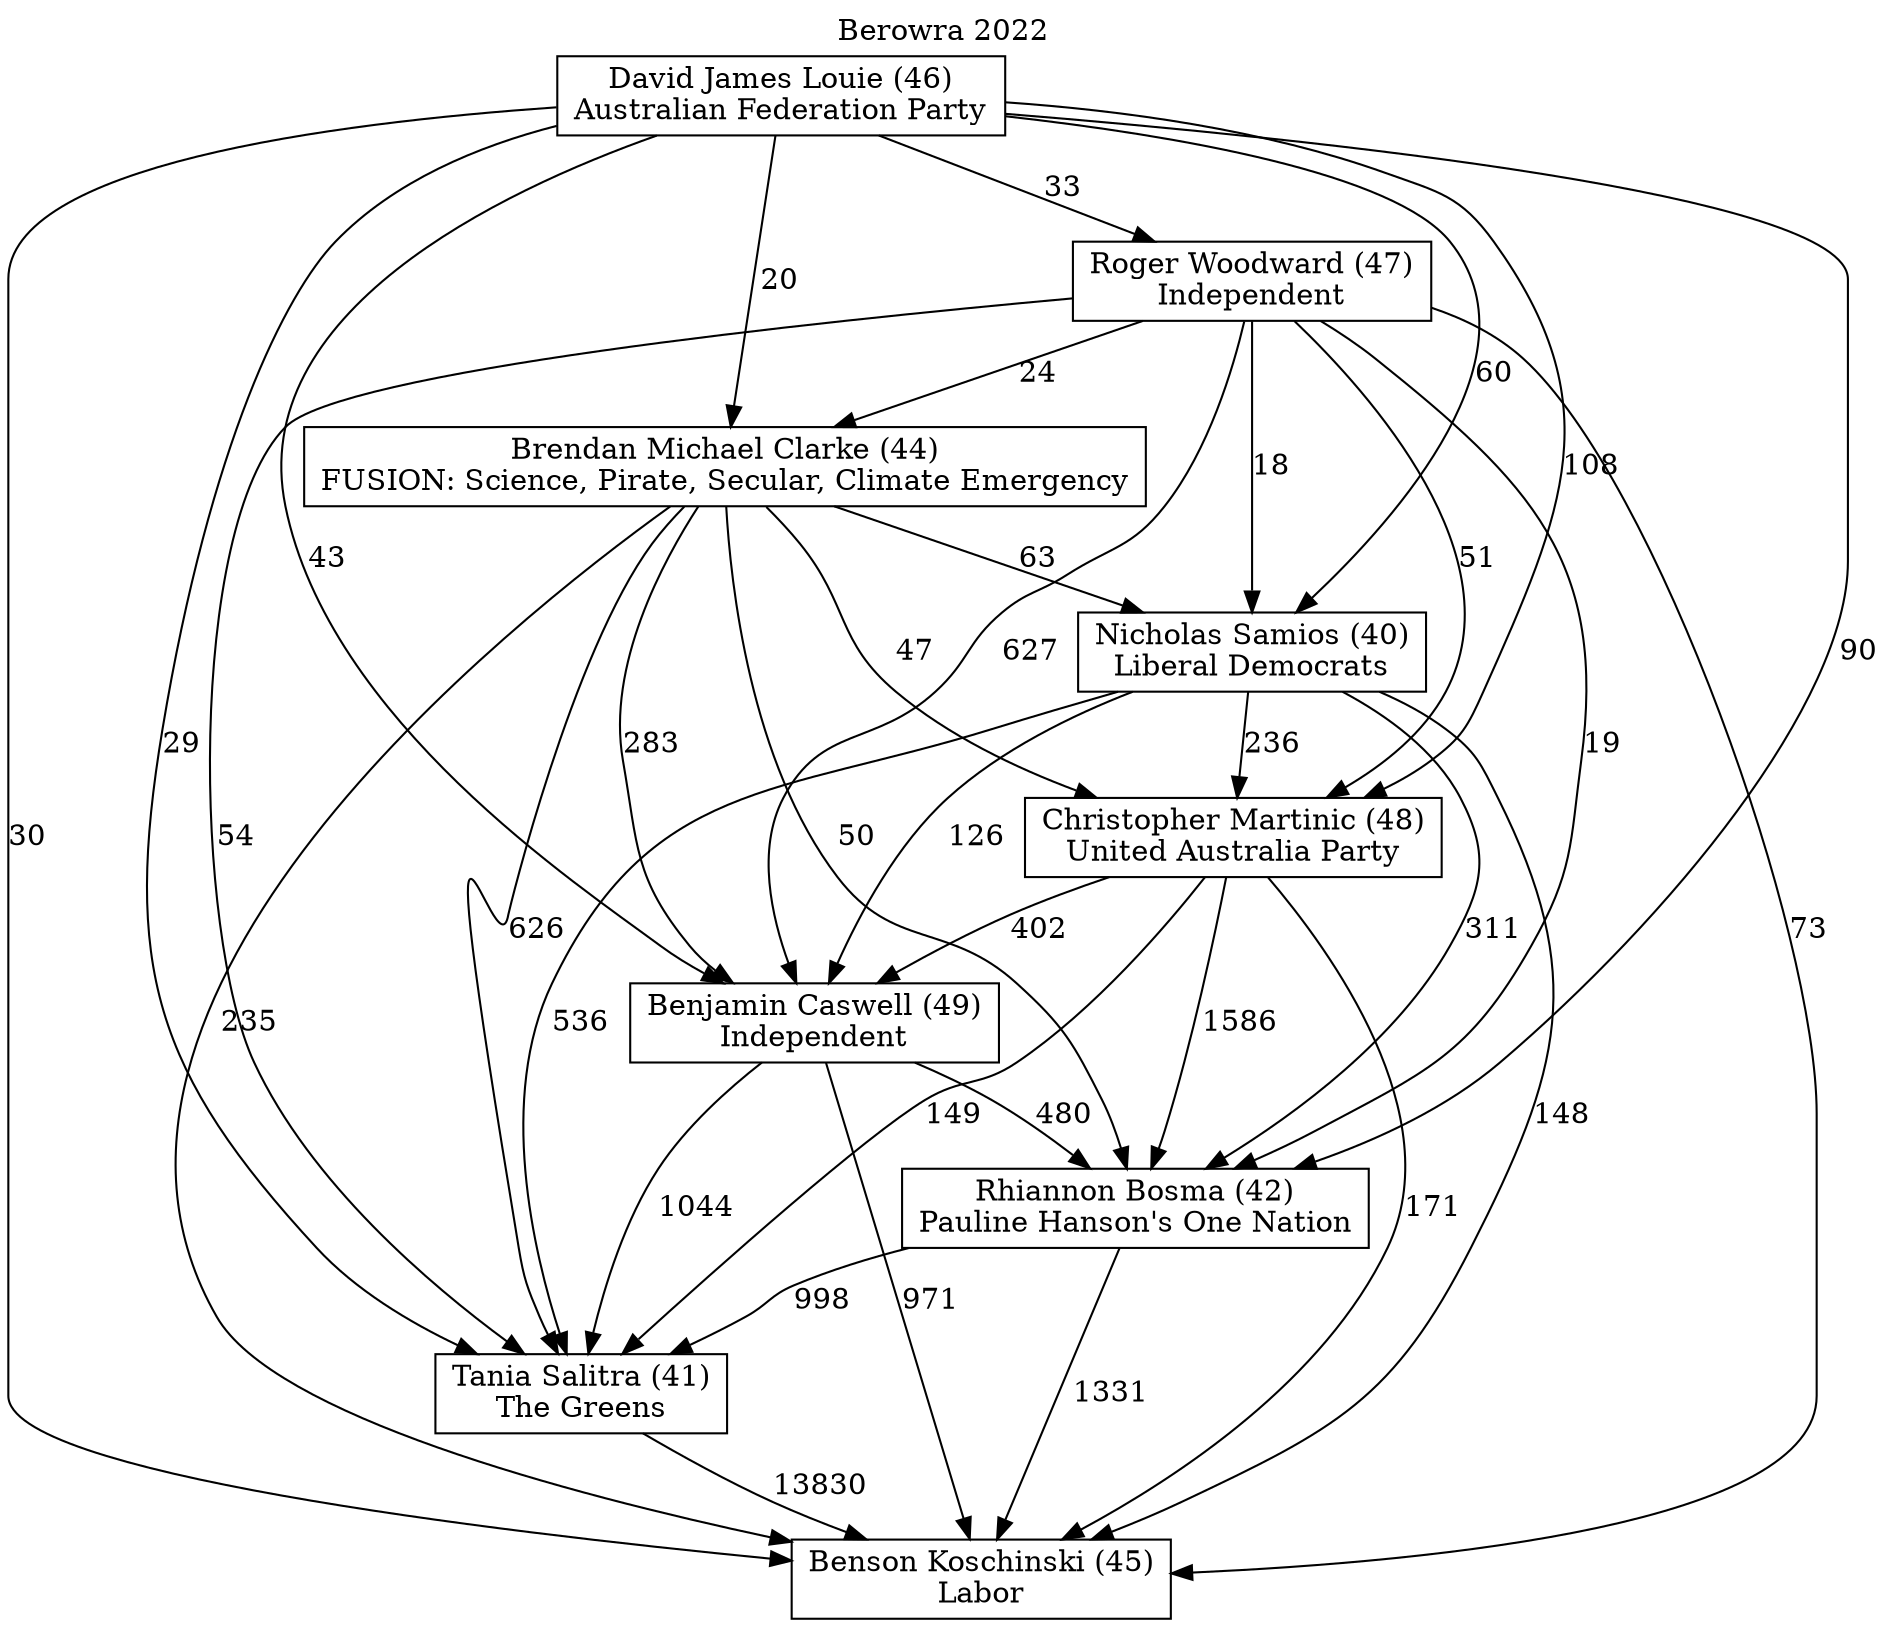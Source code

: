 // House preference flow
digraph "Benson Koschinski (45)_Berowra_2022" {
	graph [label="Berowra 2022" labelloc=t mclimit=10]
	node [shape=box]
	"Roger Woodward (47)" [label="Roger Woodward (47)
Independent"]
	"David James Louie (46)" [label="David James Louie (46)
Australian Federation Party"]
	"Christopher Martinic (48)" [label="Christopher Martinic (48)
United Australia Party"]
	"Benson Koschinski (45)" [label="Benson Koschinski (45)
Labor"]
	"Brendan Michael Clarke (44)" [label="Brendan Michael Clarke (44)
FUSION: Science, Pirate, Secular, Climate Emergency"]
	"Tania Salitra (41)" [label="Tania Salitra (41)
The Greens"]
	"Nicholas Samios (40)" [label="Nicholas Samios (40)
Liberal Democrats"]
	"Benjamin Caswell (49)" [label="Benjamin Caswell (49)
Independent"]
	"Rhiannon Bosma (42)" [label="Rhiannon Bosma (42)
Pauline Hanson's One Nation"]
	"Nicholas Samios (40)" -> "Tania Salitra (41)" [label=536]
	"Rhiannon Bosma (42)" -> "Benson Koschinski (45)" [label=1331]
	"Nicholas Samios (40)" -> "Rhiannon Bosma (42)" [label=311]
	"Roger Woodward (47)" -> "Tania Salitra (41)" [label=54]
	"Roger Woodward (47)" -> "Benson Koschinski (45)" [label=73]
	"David James Louie (46)" -> "Benson Koschinski (45)" [label=30]
	"Christopher Martinic (48)" -> "Rhiannon Bosma (42)" [label=1586]
	"Christopher Martinic (48)" -> "Tania Salitra (41)" [label=149]
	"Brendan Michael Clarke (44)" -> "Benjamin Caswell (49)" [label=283]
	"Roger Woodward (47)" -> "Benjamin Caswell (49)" [label=627]
	"Rhiannon Bosma (42)" -> "Tania Salitra (41)" [label=998]
	"Roger Woodward (47)" -> "Christopher Martinic (48)" [label=51]
	"Nicholas Samios (40)" -> "Christopher Martinic (48)" [label=236]
	"Roger Woodward (47)" -> "Nicholas Samios (40)" [label=18]
	"David James Louie (46)" -> "Christopher Martinic (48)" [label=108]
	"Benjamin Caswell (49)" -> "Tania Salitra (41)" [label=1044]
	"Nicholas Samios (40)" -> "Benson Koschinski (45)" [label=148]
	"Brendan Michael Clarke (44)" -> "Tania Salitra (41)" [label=626]
	"Roger Woodward (47)" -> "Rhiannon Bosma (42)" [label=19]
	"David James Louie (46)" -> "Roger Woodward (47)" [label=33]
	"Christopher Martinic (48)" -> "Benson Koschinski (45)" [label=171]
	"David James Louie (46)" -> "Brendan Michael Clarke (44)" [label=20]
	"Brendan Michael Clarke (44)" -> "Christopher Martinic (48)" [label=47]
	"Tania Salitra (41)" -> "Benson Koschinski (45)" [label=13830]
	"David James Louie (46)" -> "Rhiannon Bosma (42)" [label=90]
	"David James Louie (46)" -> "Nicholas Samios (40)" [label=60]
	"David James Louie (46)" -> "Tania Salitra (41)" [label=29]
	"Roger Woodward (47)" -> "Brendan Michael Clarke (44)" [label=24]
	"Benjamin Caswell (49)" -> "Benson Koschinski (45)" [label=971]
	"Brendan Michael Clarke (44)" -> "Rhiannon Bosma (42)" [label=50]
	"Brendan Michael Clarke (44)" -> "Nicholas Samios (40)" [label=63]
	"Christopher Martinic (48)" -> "Benjamin Caswell (49)" [label=402]
	"Nicholas Samios (40)" -> "Benjamin Caswell (49)" [label=126]
	"Benjamin Caswell (49)" -> "Rhiannon Bosma (42)" [label=480]
	"David James Louie (46)" -> "Benjamin Caswell (49)" [label=43]
	"Brendan Michael Clarke (44)" -> "Benson Koschinski (45)" [label=235]
}

